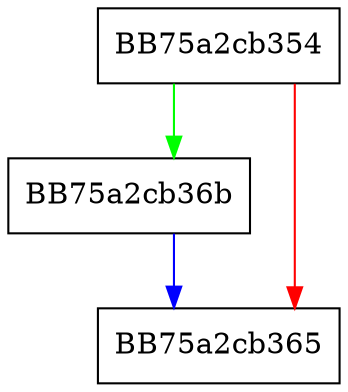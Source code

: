 digraph _Tidy {
  node [shape="box"];
  graph [splines=ortho];
  BB75a2cb354 -> BB75a2cb36b [color="green"];
  BB75a2cb354 -> BB75a2cb365 [color="red"];
  BB75a2cb36b -> BB75a2cb365 [color="blue"];
}